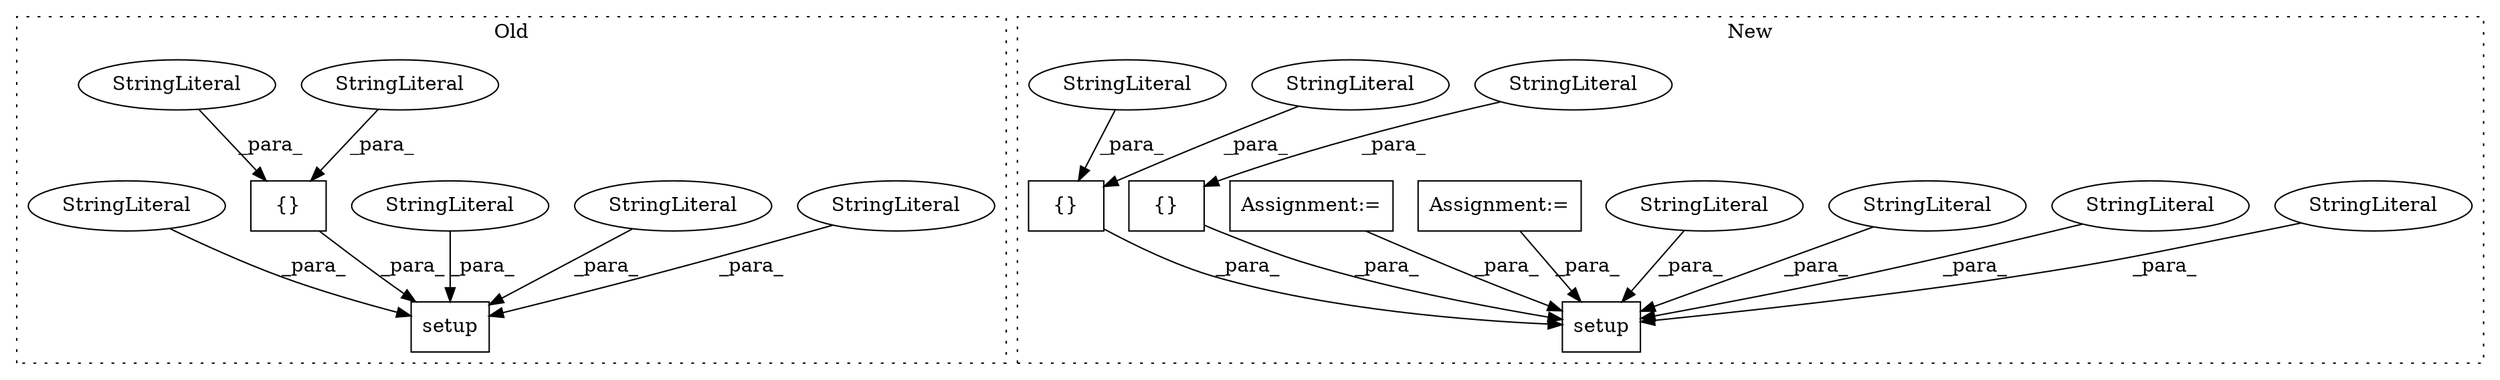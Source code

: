 digraph G {
subgraph cluster0 {
1 [label="setup" a="32" s="233,647" l="6,1" shape="box"];
7 [label="StringLiteral" a="45" s="239" l="10" shape="ellipse"];
8 [label="StringLiteral" a="45" s="305" l="41" shape="ellipse"];
9 [label="{}" a="4" s="365,573" l="1,1" shape="box"];
10 [label="StringLiteral" a="45" s="366" l="33" shape="ellipse"];
13 [label="StringLiteral" a="45" s="575" l="56" shape="ellipse"];
14 [label="StringLiteral" a="45" s="536" l="37" shape="ellipse"];
15 [label="StringLiteral" a="45" s="250" l="7" shape="ellipse"];
label = "Old";
style="dotted";
}
subgraph cluster1 {
2 [label="setup" a="32" s="645,1369" l="6,1" shape="box"];
3 [label="StringLiteral" a="45" s="1314" l="41" shape="ellipse"];
4 [label="StringLiteral" a="45" s="1288" l="7" shape="ellipse"];
5 [label="StringLiteral" a="45" s="1207" l="10" shape="ellipse"];
6 [label="StringLiteral" a="45" s="996" l="65" shape="ellipse"];
11 [label="Assignment:=" a="7" s="616" l="1" shape="box"];
12 [label="Assignment:=" a="7" s="441" l="12" shape="box"];
16 [label="{}" a="4" s="1255,1266" l="1,1" shape="box"];
17 [label="StringLiteral" a="45" s="1256" l="10" shape="ellipse"];
18 [label="{}" a="4" s="693,994" l="1,1" shape="box"];
19 [label="StringLiteral" a="45" s="766" l="40" shape="ellipse"];
20 [label="StringLiteral" a="45" s="732" l="33" shape="ellipse"];
label = "New";
style="dotted";
}
3 -> 2 [label="_para_"];
4 -> 2 [label="_para_"];
5 -> 2 [label="_para_"];
6 -> 2 [label="_para_"];
7 -> 1 [label="_para_"];
8 -> 1 [label="_para_"];
9 -> 1 [label="_para_"];
10 -> 9 [label="_para_"];
11 -> 2 [label="_para_"];
12 -> 2 [label="_para_"];
13 -> 1 [label="_para_"];
14 -> 9 [label="_para_"];
15 -> 1 [label="_para_"];
16 -> 2 [label="_para_"];
17 -> 16 [label="_para_"];
18 -> 2 [label="_para_"];
19 -> 18 [label="_para_"];
20 -> 18 [label="_para_"];
}